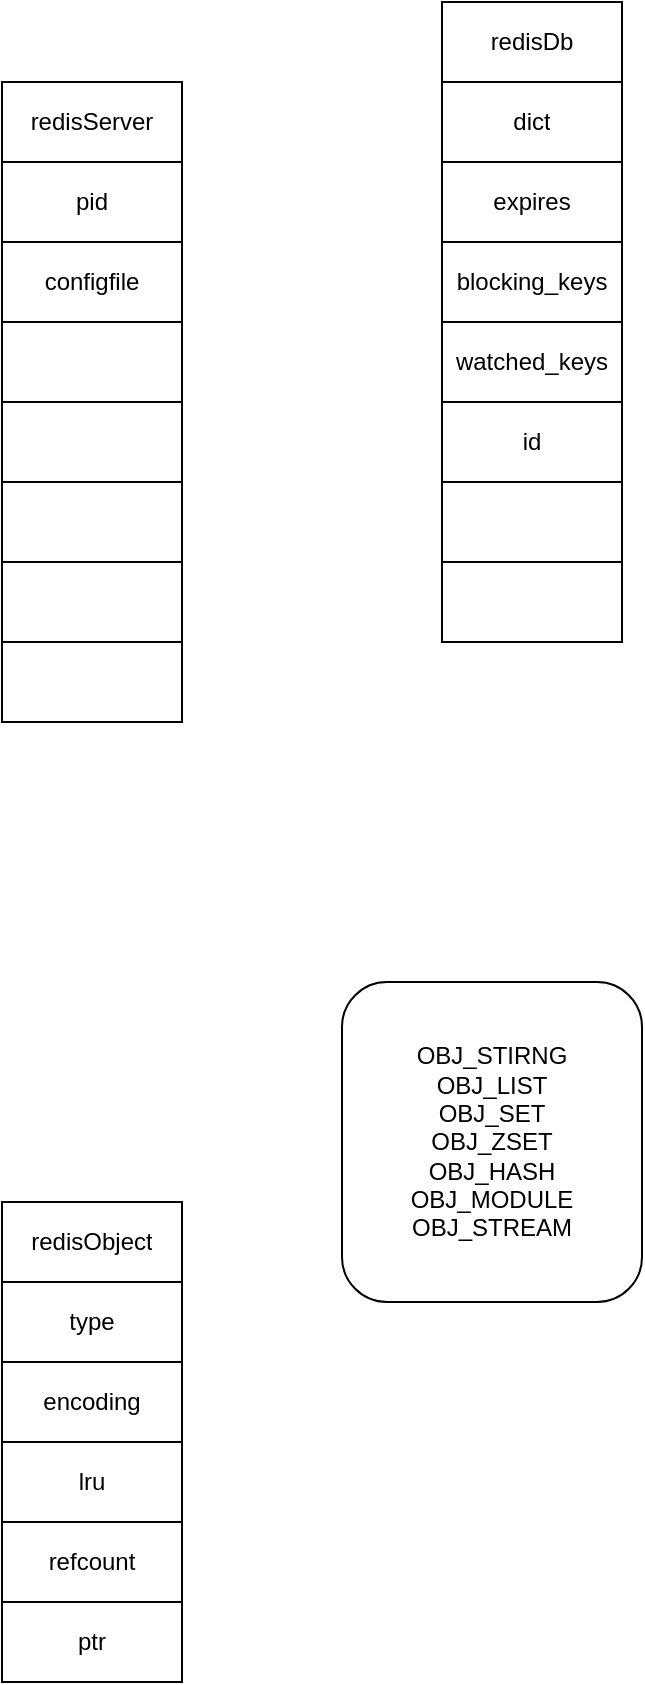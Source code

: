 <mxfile version="13.11.0" type="github">
  <diagram id="1RcJ9NPb4zDCBww39uH7" name="Page-1">
    <mxGraphModel dx="868" dy="450" grid="1" gridSize="10" guides="1" tooltips="1" connect="1" arrows="1" fold="1" page="1" pageScale="1" pageWidth="827" pageHeight="1169" math="0" shadow="0">
      <root>
        <mxCell id="0" />
        <mxCell id="1" parent="0" />
        <mxCell id="rzi4hXJbGiCndoFlaa8g-15" value="" style="shape=table;html=1;whiteSpace=wrap;startSize=0;container=1;collapsible=0;childLayout=tableLayout;" vertex="1" parent="1">
          <mxGeometry x="220" y="120" width="90" height="320" as="geometry" />
        </mxCell>
        <mxCell id="rzi4hXJbGiCndoFlaa8g-38" style="shape=partialRectangle;html=1;whiteSpace=wrap;collapsible=0;dropTarget=0;pointerEvents=0;fillColor=none;top=0;left=0;bottom=0;right=0;points=[[0,0.5],[1,0.5]];portConstraint=eastwest;" vertex="1" parent="rzi4hXJbGiCndoFlaa8g-15">
          <mxGeometry width="90" height="40" as="geometry" />
        </mxCell>
        <mxCell id="rzi4hXJbGiCndoFlaa8g-39" value="redisServer" style="shape=partialRectangle;html=1;whiteSpace=wrap;connectable=0;fillColor=none;top=0;left=0;bottom=0;right=0;overflow=hidden;" vertex="1" parent="rzi4hXJbGiCndoFlaa8g-38">
          <mxGeometry width="90" height="40" as="geometry" />
        </mxCell>
        <mxCell id="rzi4hXJbGiCndoFlaa8g-36" style="shape=partialRectangle;html=1;whiteSpace=wrap;collapsible=0;dropTarget=0;pointerEvents=0;fillColor=none;top=0;left=0;bottom=0;right=0;points=[[0,0.5],[1,0.5]];portConstraint=eastwest;" vertex="1" parent="rzi4hXJbGiCndoFlaa8g-15">
          <mxGeometry y="40" width="90" height="40" as="geometry" />
        </mxCell>
        <mxCell id="rzi4hXJbGiCndoFlaa8g-37" value="pid" style="shape=partialRectangle;html=1;whiteSpace=wrap;connectable=0;fillColor=none;top=0;left=0;bottom=0;right=0;overflow=hidden;" vertex="1" parent="rzi4hXJbGiCndoFlaa8g-36">
          <mxGeometry width="90" height="40" as="geometry" />
        </mxCell>
        <mxCell id="rzi4hXJbGiCndoFlaa8g-34" style="shape=partialRectangle;html=1;whiteSpace=wrap;collapsible=0;dropTarget=0;pointerEvents=0;fillColor=none;top=0;left=0;bottom=0;right=0;points=[[0,0.5],[1,0.5]];portConstraint=eastwest;" vertex="1" parent="rzi4hXJbGiCndoFlaa8g-15">
          <mxGeometry y="80" width="90" height="40" as="geometry" />
        </mxCell>
        <mxCell id="rzi4hXJbGiCndoFlaa8g-35" value="configfile" style="shape=partialRectangle;html=1;whiteSpace=wrap;connectable=0;fillColor=none;top=0;left=0;bottom=0;right=0;overflow=hidden;" vertex="1" parent="rzi4hXJbGiCndoFlaa8g-34">
          <mxGeometry width="90" height="40" as="geometry" />
        </mxCell>
        <mxCell id="rzi4hXJbGiCndoFlaa8g-32" style="shape=partialRectangle;html=1;whiteSpace=wrap;collapsible=0;dropTarget=0;pointerEvents=0;fillColor=none;top=0;left=0;bottom=0;right=0;points=[[0,0.5],[1,0.5]];portConstraint=eastwest;" vertex="1" parent="rzi4hXJbGiCndoFlaa8g-15">
          <mxGeometry y="120" width="90" height="40" as="geometry" />
        </mxCell>
        <mxCell id="rzi4hXJbGiCndoFlaa8g-33" style="shape=partialRectangle;html=1;whiteSpace=wrap;connectable=0;fillColor=none;top=0;left=0;bottom=0;right=0;overflow=hidden;" vertex="1" parent="rzi4hXJbGiCndoFlaa8g-32">
          <mxGeometry width="90" height="40" as="geometry" />
        </mxCell>
        <mxCell id="rzi4hXJbGiCndoFlaa8g-30" style="shape=partialRectangle;html=1;whiteSpace=wrap;collapsible=0;dropTarget=0;pointerEvents=0;fillColor=none;top=0;left=0;bottom=0;right=0;points=[[0,0.5],[1,0.5]];portConstraint=eastwest;" vertex="1" parent="rzi4hXJbGiCndoFlaa8g-15">
          <mxGeometry y="160" width="90" height="40" as="geometry" />
        </mxCell>
        <mxCell id="rzi4hXJbGiCndoFlaa8g-31" style="shape=partialRectangle;html=1;whiteSpace=wrap;connectable=0;fillColor=none;top=0;left=0;bottom=0;right=0;overflow=hidden;" vertex="1" parent="rzi4hXJbGiCndoFlaa8g-30">
          <mxGeometry width="90" height="40" as="geometry" />
        </mxCell>
        <mxCell id="rzi4hXJbGiCndoFlaa8g-28" style="shape=partialRectangle;html=1;whiteSpace=wrap;collapsible=0;dropTarget=0;pointerEvents=0;fillColor=none;top=0;left=0;bottom=0;right=0;points=[[0,0.5],[1,0.5]];portConstraint=eastwest;" vertex="1" parent="rzi4hXJbGiCndoFlaa8g-15">
          <mxGeometry y="200" width="90" height="40" as="geometry" />
        </mxCell>
        <mxCell id="rzi4hXJbGiCndoFlaa8g-29" style="shape=partialRectangle;html=1;whiteSpace=wrap;connectable=0;fillColor=none;top=0;left=0;bottom=0;right=0;overflow=hidden;" vertex="1" parent="rzi4hXJbGiCndoFlaa8g-28">
          <mxGeometry width="90" height="40" as="geometry" />
        </mxCell>
        <mxCell id="rzi4hXJbGiCndoFlaa8g-16" value="" style="shape=partialRectangle;html=1;whiteSpace=wrap;collapsible=0;dropTarget=0;pointerEvents=0;fillColor=none;top=0;left=0;bottom=0;right=0;points=[[0,0.5],[1,0.5]];portConstraint=eastwest;" vertex="1" parent="rzi4hXJbGiCndoFlaa8g-15">
          <mxGeometry y="240" width="90" height="40" as="geometry" />
        </mxCell>
        <mxCell id="rzi4hXJbGiCndoFlaa8g-17" value="" style="shape=partialRectangle;html=1;whiteSpace=wrap;connectable=0;fillColor=none;top=0;left=0;bottom=0;right=0;overflow=hidden;" vertex="1" parent="rzi4hXJbGiCndoFlaa8g-16">
          <mxGeometry width="90" height="40" as="geometry" />
        </mxCell>
        <mxCell id="rzi4hXJbGiCndoFlaa8g-20" value="" style="shape=partialRectangle;html=1;whiteSpace=wrap;collapsible=0;dropTarget=0;pointerEvents=0;fillColor=none;top=0;left=0;bottom=0;right=0;points=[[0,0.5],[1,0.5]];portConstraint=eastwest;" vertex="1" parent="rzi4hXJbGiCndoFlaa8g-15">
          <mxGeometry y="280" width="90" height="40" as="geometry" />
        </mxCell>
        <mxCell id="rzi4hXJbGiCndoFlaa8g-21" value="" style="shape=partialRectangle;html=1;whiteSpace=wrap;connectable=0;fillColor=none;top=0;left=0;bottom=0;right=0;overflow=hidden;" vertex="1" parent="rzi4hXJbGiCndoFlaa8g-20">
          <mxGeometry width="90" height="40" as="geometry" />
        </mxCell>
        <mxCell id="rzi4hXJbGiCndoFlaa8g-40" value="" style="shape=table;html=1;whiteSpace=wrap;startSize=0;container=1;collapsible=0;childLayout=tableLayout;" vertex="1" parent="1">
          <mxGeometry x="440" y="80" width="90" height="320" as="geometry" />
        </mxCell>
        <mxCell id="rzi4hXJbGiCndoFlaa8g-41" style="shape=partialRectangle;html=1;whiteSpace=wrap;collapsible=0;dropTarget=0;pointerEvents=0;fillColor=none;top=0;left=0;bottom=0;right=0;points=[[0,0.5],[1,0.5]];portConstraint=eastwest;" vertex="1" parent="rzi4hXJbGiCndoFlaa8g-40">
          <mxGeometry width="90" height="40" as="geometry" />
        </mxCell>
        <mxCell id="rzi4hXJbGiCndoFlaa8g-42" value="redisDb" style="shape=partialRectangle;html=1;whiteSpace=wrap;connectable=0;fillColor=none;top=0;left=0;bottom=0;right=0;overflow=hidden;" vertex="1" parent="rzi4hXJbGiCndoFlaa8g-41">
          <mxGeometry width="90" height="40" as="geometry" />
        </mxCell>
        <mxCell id="rzi4hXJbGiCndoFlaa8g-43" style="shape=partialRectangle;html=1;whiteSpace=wrap;collapsible=0;dropTarget=0;pointerEvents=0;fillColor=none;top=0;left=0;bottom=0;right=0;points=[[0,0.5],[1,0.5]];portConstraint=eastwest;" vertex="1" parent="rzi4hXJbGiCndoFlaa8g-40">
          <mxGeometry y="40" width="90" height="40" as="geometry" />
        </mxCell>
        <mxCell id="rzi4hXJbGiCndoFlaa8g-44" value="dict" style="shape=partialRectangle;html=1;whiteSpace=wrap;connectable=0;fillColor=none;top=0;left=0;bottom=0;right=0;overflow=hidden;" vertex="1" parent="rzi4hXJbGiCndoFlaa8g-43">
          <mxGeometry width="90" height="40" as="geometry" />
        </mxCell>
        <mxCell id="rzi4hXJbGiCndoFlaa8g-45" style="shape=partialRectangle;html=1;whiteSpace=wrap;collapsible=0;dropTarget=0;pointerEvents=0;fillColor=none;top=0;left=0;bottom=0;right=0;points=[[0,0.5],[1,0.5]];portConstraint=eastwest;" vertex="1" parent="rzi4hXJbGiCndoFlaa8g-40">
          <mxGeometry y="80" width="90" height="40" as="geometry" />
        </mxCell>
        <mxCell id="rzi4hXJbGiCndoFlaa8g-46" value="expires" style="shape=partialRectangle;html=1;whiteSpace=wrap;connectable=0;fillColor=none;top=0;left=0;bottom=0;right=0;overflow=hidden;" vertex="1" parent="rzi4hXJbGiCndoFlaa8g-45">
          <mxGeometry width="90" height="40" as="geometry" />
        </mxCell>
        <mxCell id="rzi4hXJbGiCndoFlaa8g-47" style="shape=partialRectangle;html=1;whiteSpace=wrap;collapsible=0;dropTarget=0;pointerEvents=0;fillColor=none;top=0;left=0;bottom=0;right=0;points=[[0,0.5],[1,0.5]];portConstraint=eastwest;" vertex="1" parent="rzi4hXJbGiCndoFlaa8g-40">
          <mxGeometry y="120" width="90" height="40" as="geometry" />
        </mxCell>
        <mxCell id="rzi4hXJbGiCndoFlaa8g-48" value="blocking_keys" style="shape=partialRectangle;html=1;whiteSpace=wrap;connectable=0;fillColor=none;top=0;left=0;bottom=0;right=0;overflow=hidden;" vertex="1" parent="rzi4hXJbGiCndoFlaa8g-47">
          <mxGeometry width="90" height="40" as="geometry" />
        </mxCell>
        <mxCell id="rzi4hXJbGiCndoFlaa8g-49" style="shape=partialRectangle;html=1;whiteSpace=wrap;collapsible=0;dropTarget=0;pointerEvents=0;fillColor=none;top=0;left=0;bottom=0;right=0;points=[[0,0.5],[1,0.5]];portConstraint=eastwest;" vertex="1" parent="rzi4hXJbGiCndoFlaa8g-40">
          <mxGeometry y="160" width="90" height="40" as="geometry" />
        </mxCell>
        <mxCell id="rzi4hXJbGiCndoFlaa8g-50" value="watched_keys" style="shape=partialRectangle;html=1;whiteSpace=wrap;connectable=0;fillColor=none;top=0;left=0;bottom=0;right=0;overflow=hidden;" vertex="1" parent="rzi4hXJbGiCndoFlaa8g-49">
          <mxGeometry width="90" height="40" as="geometry" />
        </mxCell>
        <mxCell id="rzi4hXJbGiCndoFlaa8g-51" style="shape=partialRectangle;html=1;whiteSpace=wrap;collapsible=0;dropTarget=0;pointerEvents=0;fillColor=none;top=0;left=0;bottom=0;right=0;points=[[0,0.5],[1,0.5]];portConstraint=eastwest;" vertex="1" parent="rzi4hXJbGiCndoFlaa8g-40">
          <mxGeometry y="200" width="90" height="40" as="geometry" />
        </mxCell>
        <mxCell id="rzi4hXJbGiCndoFlaa8g-52" value="id" style="shape=partialRectangle;html=1;whiteSpace=wrap;connectable=0;fillColor=none;top=0;left=0;bottom=0;right=0;overflow=hidden;" vertex="1" parent="rzi4hXJbGiCndoFlaa8g-51">
          <mxGeometry width="90" height="40" as="geometry" />
        </mxCell>
        <mxCell id="rzi4hXJbGiCndoFlaa8g-53" value="" style="shape=partialRectangle;html=1;whiteSpace=wrap;collapsible=0;dropTarget=0;pointerEvents=0;fillColor=none;top=0;left=0;bottom=0;right=0;points=[[0,0.5],[1,0.5]];portConstraint=eastwest;" vertex="1" parent="rzi4hXJbGiCndoFlaa8g-40">
          <mxGeometry y="240" width="90" height="40" as="geometry" />
        </mxCell>
        <mxCell id="rzi4hXJbGiCndoFlaa8g-54" value="" style="shape=partialRectangle;html=1;whiteSpace=wrap;connectable=0;fillColor=none;top=0;left=0;bottom=0;right=0;overflow=hidden;" vertex="1" parent="rzi4hXJbGiCndoFlaa8g-53">
          <mxGeometry width="90" height="40" as="geometry" />
        </mxCell>
        <mxCell id="rzi4hXJbGiCndoFlaa8g-55" value="" style="shape=partialRectangle;html=1;whiteSpace=wrap;collapsible=0;dropTarget=0;pointerEvents=0;fillColor=none;top=0;left=0;bottom=0;right=0;points=[[0,0.5],[1,0.5]];portConstraint=eastwest;" vertex="1" parent="rzi4hXJbGiCndoFlaa8g-40">
          <mxGeometry y="280" width="90" height="40" as="geometry" />
        </mxCell>
        <mxCell id="rzi4hXJbGiCndoFlaa8g-56" value="" style="shape=partialRectangle;html=1;whiteSpace=wrap;connectable=0;fillColor=none;top=0;left=0;bottom=0;right=0;overflow=hidden;" vertex="1" parent="rzi4hXJbGiCndoFlaa8g-55">
          <mxGeometry width="90" height="40" as="geometry" />
        </mxCell>
        <mxCell id="rzi4hXJbGiCndoFlaa8g-57" value="" style="shape=table;html=1;whiteSpace=wrap;startSize=0;container=1;collapsible=0;childLayout=tableLayout;" vertex="1" parent="1">
          <mxGeometry x="220" y="680" width="90" height="240" as="geometry" />
        </mxCell>
        <mxCell id="rzi4hXJbGiCndoFlaa8g-58" style="shape=partialRectangle;html=1;whiteSpace=wrap;collapsible=0;dropTarget=0;pointerEvents=0;fillColor=none;top=0;left=0;bottom=0;right=0;points=[[0,0.5],[1,0.5]];portConstraint=eastwest;" vertex="1" parent="rzi4hXJbGiCndoFlaa8g-57">
          <mxGeometry width="90" height="40" as="geometry" />
        </mxCell>
        <mxCell id="rzi4hXJbGiCndoFlaa8g-59" value="redisObject" style="shape=partialRectangle;html=1;whiteSpace=wrap;connectable=0;fillColor=none;top=0;left=0;bottom=0;right=0;overflow=hidden;" vertex="1" parent="rzi4hXJbGiCndoFlaa8g-58">
          <mxGeometry width="90" height="40" as="geometry" />
        </mxCell>
        <mxCell id="rzi4hXJbGiCndoFlaa8g-60" style="shape=partialRectangle;html=1;whiteSpace=wrap;collapsible=0;dropTarget=0;pointerEvents=0;fillColor=none;top=0;left=0;bottom=0;right=0;points=[[0,0.5],[1,0.5]];portConstraint=eastwest;" vertex="1" parent="rzi4hXJbGiCndoFlaa8g-57">
          <mxGeometry y="40" width="90" height="40" as="geometry" />
        </mxCell>
        <mxCell id="rzi4hXJbGiCndoFlaa8g-61" value="type" style="shape=partialRectangle;html=1;whiteSpace=wrap;connectable=0;fillColor=none;top=0;left=0;bottom=0;right=0;overflow=hidden;" vertex="1" parent="rzi4hXJbGiCndoFlaa8g-60">
          <mxGeometry width="90" height="40" as="geometry" />
        </mxCell>
        <mxCell id="rzi4hXJbGiCndoFlaa8g-62" style="shape=partialRectangle;html=1;whiteSpace=wrap;collapsible=0;dropTarget=0;pointerEvents=0;fillColor=none;top=0;left=0;bottom=0;right=0;points=[[0,0.5],[1,0.5]];portConstraint=eastwest;" vertex="1" parent="rzi4hXJbGiCndoFlaa8g-57">
          <mxGeometry y="80" width="90" height="40" as="geometry" />
        </mxCell>
        <mxCell id="rzi4hXJbGiCndoFlaa8g-63" value="encoding" style="shape=partialRectangle;html=1;whiteSpace=wrap;connectable=0;fillColor=none;top=0;left=0;bottom=0;right=0;overflow=hidden;" vertex="1" parent="rzi4hXJbGiCndoFlaa8g-62">
          <mxGeometry width="90" height="40" as="geometry" />
        </mxCell>
        <mxCell id="rzi4hXJbGiCndoFlaa8g-64" style="shape=partialRectangle;html=1;whiteSpace=wrap;collapsible=0;dropTarget=0;pointerEvents=0;fillColor=none;top=0;left=0;bottom=0;right=0;points=[[0,0.5],[1,0.5]];portConstraint=eastwest;" vertex="1" parent="rzi4hXJbGiCndoFlaa8g-57">
          <mxGeometry y="120" width="90" height="40" as="geometry" />
        </mxCell>
        <mxCell id="rzi4hXJbGiCndoFlaa8g-65" value="lru" style="shape=partialRectangle;html=1;whiteSpace=wrap;connectable=0;fillColor=none;top=0;left=0;bottom=0;right=0;overflow=hidden;" vertex="1" parent="rzi4hXJbGiCndoFlaa8g-64">
          <mxGeometry width="90" height="40" as="geometry" />
        </mxCell>
        <mxCell id="rzi4hXJbGiCndoFlaa8g-66" style="shape=partialRectangle;html=1;whiteSpace=wrap;collapsible=0;dropTarget=0;pointerEvents=0;fillColor=none;top=0;left=0;bottom=0;right=0;points=[[0,0.5],[1,0.5]];portConstraint=eastwest;" vertex="1" parent="rzi4hXJbGiCndoFlaa8g-57">
          <mxGeometry y="160" width="90" height="40" as="geometry" />
        </mxCell>
        <mxCell id="rzi4hXJbGiCndoFlaa8g-67" value="refcount" style="shape=partialRectangle;html=1;whiteSpace=wrap;connectable=0;fillColor=none;top=0;left=0;bottom=0;right=0;overflow=hidden;" vertex="1" parent="rzi4hXJbGiCndoFlaa8g-66">
          <mxGeometry width="90" height="40" as="geometry" />
        </mxCell>
        <mxCell id="rzi4hXJbGiCndoFlaa8g-68" style="shape=partialRectangle;html=1;whiteSpace=wrap;collapsible=0;dropTarget=0;pointerEvents=0;fillColor=none;top=0;left=0;bottom=0;right=0;points=[[0,0.5],[1,0.5]];portConstraint=eastwest;" vertex="1" parent="rzi4hXJbGiCndoFlaa8g-57">
          <mxGeometry y="200" width="90" height="40" as="geometry" />
        </mxCell>
        <mxCell id="rzi4hXJbGiCndoFlaa8g-69" value="ptr" style="shape=partialRectangle;html=1;whiteSpace=wrap;connectable=0;fillColor=none;top=0;left=0;bottom=0;right=0;overflow=hidden;" vertex="1" parent="rzi4hXJbGiCndoFlaa8g-68">
          <mxGeometry width="90" height="40" as="geometry" />
        </mxCell>
        <mxCell id="rzi4hXJbGiCndoFlaa8g-75" value="OBJ_STIRNG&lt;br&gt;OBJ_LIST&lt;br&gt;OBJ_SET&lt;br&gt;OBJ_ZSET&lt;br&gt;OBJ_HASH&lt;br&gt;OBJ_MODULE&lt;br&gt;OBJ_STREAM" style="rounded=1;whiteSpace=wrap;html=1;" vertex="1" parent="1">
          <mxGeometry x="390" y="570" width="150" height="160" as="geometry" />
        </mxCell>
      </root>
    </mxGraphModel>
  </diagram>
</mxfile>
